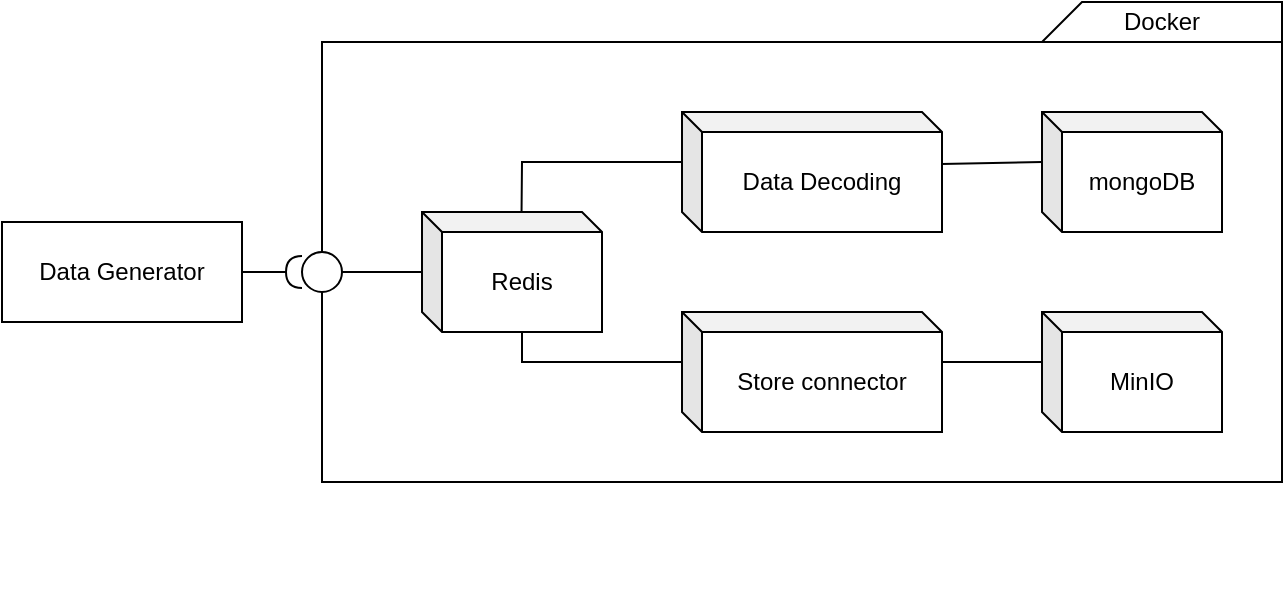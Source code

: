 <mxfile version="24.7.12">
  <diagram name="Pagina-1" id="4O3w-CPbeCX8eGqtUjL-">
    <mxGraphModel dx="1088" dy="696" grid="1" gridSize="10" guides="1" tooltips="1" connect="1" arrows="1" fold="1" page="1" pageScale="1" pageWidth="1169" pageHeight="827" math="0" shadow="0">
      <root>
        <mxCell id="0" />
        <mxCell id="1" parent="0" />
        <mxCell id="GN87WwyVPvrBmaGq11EK-10" value="" style="rounded=0;whiteSpace=wrap;html=1;fillColor=none;" parent="1" vertex="1">
          <mxGeometry x="190" y="120" width="480" height="220" as="geometry" />
        </mxCell>
        <mxCell id="GN87WwyVPvrBmaGq11EK-6" value="" style="endArrow=none;html=1;rounded=0;entryX=0;entryY=0;entryDx=0;entryDy=25.0;entryPerimeter=0;exitX=0.553;exitY=0.009;exitDx=0;exitDy=0;exitPerimeter=0;" parent="1" source="GN87WwyVPvrBmaGq11EK-22" target="GN87WwyVPvrBmaGq11EK-18" edge="1">
          <mxGeometry width="50" height="50" relative="1" as="geometry">
            <mxPoint x="290" y="90" as="sourcePoint" />
            <mxPoint x="370" y="185" as="targetPoint" />
            <Array as="points">
              <mxPoint x="290" y="180" />
            </Array>
          </mxGeometry>
        </mxCell>
        <mxCell id="GN87WwyVPvrBmaGq11EK-7" value="" style="endArrow=none;html=1;rounded=0;exitX=0;exitY=0;exitDx=0;exitDy=25.0;exitPerimeter=0;entryX=0;entryY=0;entryDx=50;entryDy=60.0;entryPerimeter=0;" parent="1" source="GN87WwyVPvrBmaGq11EK-20" target="GN87WwyVPvrBmaGq11EK-22" edge="1">
          <mxGeometry width="50" height="50" relative="1" as="geometry">
            <mxPoint x="300" y="370" as="sourcePoint" />
            <mxPoint x="280" y="420" as="targetPoint" />
            <Array as="points">
              <mxPoint x="290" y="280" />
            </Array>
          </mxGeometry>
        </mxCell>
        <mxCell id="GN87WwyVPvrBmaGq11EK-8" value="" style="endArrow=none;html=1;rounded=0;entryX=0;entryY=0;entryDx=0;entryDy=25.0;exitX=0.998;exitY=0.433;exitDx=0;exitDy=0;exitPerimeter=0;entryPerimeter=0;" parent="1" source="GN87WwyVPvrBmaGq11EK-18" target="GN87WwyVPvrBmaGq11EK-19" edge="1">
          <mxGeometry width="50" height="50" relative="1" as="geometry">
            <mxPoint x="500" y="185" as="sourcePoint" />
            <mxPoint x="550" y="190" as="targetPoint" />
          </mxGeometry>
        </mxCell>
        <mxCell id="GN87WwyVPvrBmaGq11EK-9" value="" style="endArrow=none;html=1;rounded=0;exitX=1;exitY=0.417;exitDx=0;exitDy=0;entryX=0;entryY=0;entryDx=0;entryDy=25.0;entryPerimeter=0;exitPerimeter=0;" parent="1" source="GN87WwyVPvrBmaGq11EK-20" target="GN87WwyVPvrBmaGq11EK-21" edge="1">
          <mxGeometry width="50" height="50" relative="1" as="geometry">
            <mxPoint x="500" y="285" as="sourcePoint" />
            <mxPoint x="540" y="420" as="targetPoint" />
          </mxGeometry>
        </mxCell>
        <mxCell id="GN87WwyVPvrBmaGq11EK-11" value="" style="ellipse;whiteSpace=wrap;html=1;aspect=fixed;" parent="1" vertex="1">
          <mxGeometry x="180" y="225" width="20" height="20" as="geometry" />
        </mxCell>
        <mxCell id="GN87WwyVPvrBmaGq11EK-12" value="" style="endArrow=none;html=1;rounded=0;exitX=0;exitY=0.5;exitDx=0;exitDy=0;entryX=1;entryY=0.5;entryDx=0;entryDy=0;" parent="1" target="GN87WwyVPvrBmaGq11EK-11" edge="1">
          <mxGeometry width="50" height="50" relative="1" as="geometry">
            <mxPoint x="240" y="235" as="sourcePoint" />
            <mxPoint x="170" y="360" as="targetPoint" />
          </mxGeometry>
        </mxCell>
        <mxCell id="GN87WwyVPvrBmaGq11EK-13" value="" style="rounded=0;orthogonalLoop=1;jettySize=auto;html=1;endArrow=halfCircle;endFill=0;endSize=6;strokeWidth=1;sketch=0;fontSize=12;curved=1;entryX=0;entryY=0.5;entryDx=0;entryDy=0;exitX=1;exitY=0.5;exitDx=0;exitDy=0;" parent="1" source="GN87WwyVPvrBmaGq11EK-15" target="GN87WwyVPvrBmaGq11EK-11" edge="1">
          <mxGeometry relative="1" as="geometry">
            <mxPoint x="140" y="234.55" as="sourcePoint" />
            <mxPoint x="175" y="234.55" as="targetPoint" />
          </mxGeometry>
        </mxCell>
        <mxCell id="GN87WwyVPvrBmaGq11EK-14" value="" style="ellipse;whiteSpace=wrap;html=1;align=center;aspect=fixed;fillColor=none;strokeColor=none;resizable=0;perimeter=centerPerimeter;rotatable=0;allowArrows=0;points=[];outlineConnect=1;" parent="1" vertex="1">
          <mxGeometry x="570" y="390" width="10" height="10" as="geometry" />
        </mxCell>
        <mxCell id="GN87WwyVPvrBmaGq11EK-15" value="Data Generator" style="rounded=0;whiteSpace=wrap;html=1;" parent="1" vertex="1">
          <mxGeometry x="30" y="210" width="120" height="50" as="geometry" />
        </mxCell>
        <mxCell id="GN87WwyVPvrBmaGq11EK-16" value="Docker" style="shape=card;whiteSpace=wrap;html=1;" parent="1" vertex="1">
          <mxGeometry x="550" y="100" width="120" height="20" as="geometry" />
        </mxCell>
        <mxCell id="GN87WwyVPvrBmaGq11EK-18" value="Data Decoding" style="shape=cube;whiteSpace=wrap;html=1;boundedLbl=1;backgroundOutline=1;darkOpacity=0.05;darkOpacity2=0.1;size=10;" parent="1" vertex="1">
          <mxGeometry x="370" y="155" width="130" height="60" as="geometry" />
        </mxCell>
        <mxCell id="GN87WwyVPvrBmaGq11EK-19" value="mongoDB" style="shape=cube;whiteSpace=wrap;html=1;boundedLbl=1;backgroundOutline=1;darkOpacity=0.05;darkOpacity2=0.1;size=10;" parent="1" vertex="1">
          <mxGeometry x="550" y="155" width="90" height="60" as="geometry" />
        </mxCell>
        <mxCell id="GN87WwyVPvrBmaGq11EK-20" value="Store connector" style="shape=cube;whiteSpace=wrap;html=1;boundedLbl=1;backgroundOutline=1;darkOpacity=0.05;darkOpacity2=0.1;size=10;" parent="1" vertex="1">
          <mxGeometry x="370" y="255" width="130" height="60" as="geometry" />
        </mxCell>
        <mxCell id="GN87WwyVPvrBmaGq11EK-21" value="MinIO" style="shape=cube;whiteSpace=wrap;html=1;boundedLbl=1;backgroundOutline=1;darkOpacity=0.05;darkOpacity2=0.1;size=10;" parent="1" vertex="1">
          <mxGeometry x="550" y="255" width="90" height="60" as="geometry" />
        </mxCell>
        <mxCell id="GN87WwyVPvrBmaGq11EK-22" value="Redis" style="shape=cube;whiteSpace=wrap;html=1;boundedLbl=1;backgroundOutline=1;darkOpacity=0.05;darkOpacity2=0.1;size=10;" parent="1" vertex="1">
          <mxGeometry x="240" y="205" width="90" height="60" as="geometry" />
        </mxCell>
      </root>
    </mxGraphModel>
  </diagram>
</mxfile>
